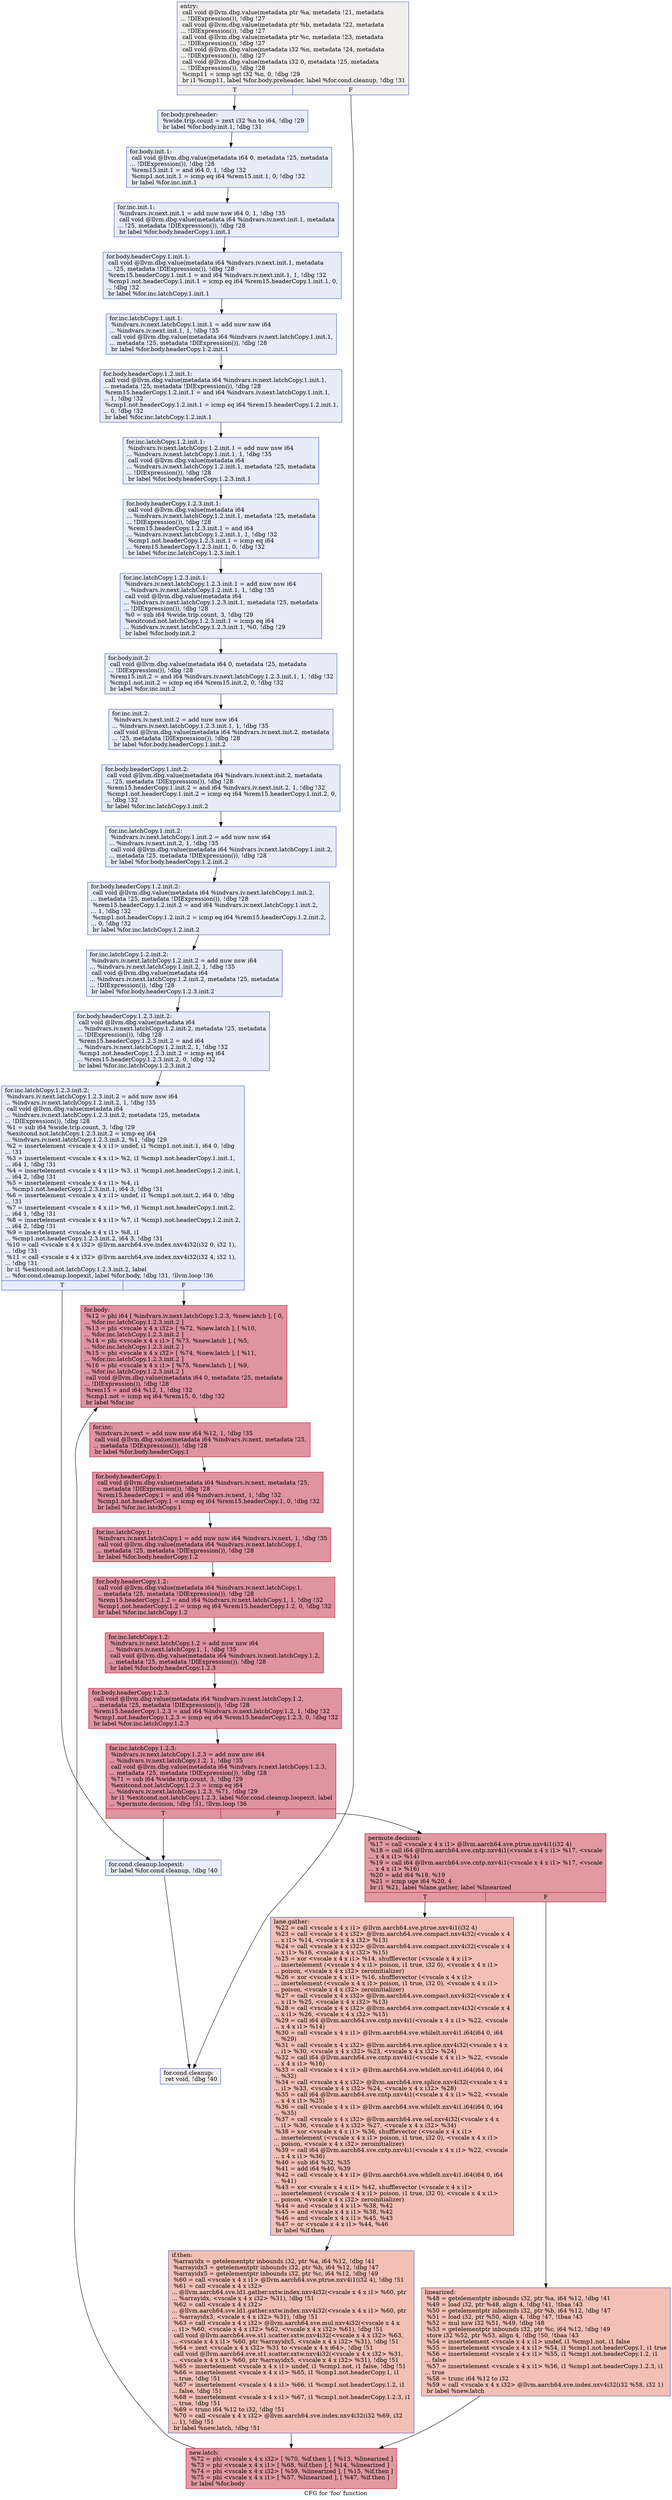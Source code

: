 digraph "CFG for 'foo' function" {
	label="CFG for 'foo' function";

	Node0x56417538d320 [shape=record,color="#3d50c3ff", style=filled, fillcolor="#e0dbd870",label="{entry:\l  call void @llvm.dbg.value(metadata ptr %a, metadata !21, metadata\l... !DIExpression()), !dbg !27\l  call void @llvm.dbg.value(metadata ptr %b, metadata !22, metadata\l... !DIExpression()), !dbg !27\l  call void @llvm.dbg.value(metadata ptr %c, metadata !23, metadata\l... !DIExpression()), !dbg !27\l  call void @llvm.dbg.value(metadata i32 %n, metadata !24, metadata\l... !DIExpression()), !dbg !27\l  call void @llvm.dbg.value(metadata i32 0, metadata !25, metadata\l... !DIExpression()), !dbg !28\l  %cmp11 = icmp sgt i32 %n, 0, !dbg !29\l  br i1 %cmp11, label %for.body.preheader, label %for.cond.cleanup, !dbg !31\l|{<s0>T|<s1>F}}"];
	Node0x56417538d320:s0 -> Node0x56417538f8b0;
	Node0x56417538d320:s1 -> Node0x56417538f9b0;
	Node0x56417538f8b0 [shape=record,color="#3d50c3ff", style=filled, fillcolor="#c7d7f070",label="{for.body.preheader:                               \l  %wide.trip.count = zext i32 %n to i64, !dbg !29\l  br label %for.body.init.1, !dbg !31\l}"];
	Node0x56417538f8b0 -> Node0x564175390340;
	Node0x564175390340 [shape=record,color="#3d50c3ff", style=filled, fillcolor="#c7d7f070",label="{for.body.init.1:                                  \l  call void @llvm.dbg.value(metadata i64 0, metadata !25, metadata\l... !DIExpression()), !dbg !28\l  %rem15.init.1 = and i64 0, 1, !dbg !32\l  %cmp1.not.init.1 = icmp eq i64 %rem15.init.1, 0, !dbg !32\l  br label %for.inc.init.1\l}"];
	Node0x564175390340 -> Node0x564175391b40;
	Node0x564175391b40 [shape=record,color="#3d50c3ff", style=filled, fillcolor="#c7d7f070",label="{for.inc.init.1:                                   \l  %indvars.iv.next.init.1 = add nuw nsw i64 0, 1, !dbg !35\l  call void @llvm.dbg.value(metadata i64 %indvars.iv.next.init.1, metadata\l... !25, metadata !DIExpression()), !dbg !28\l  br label %for.body.headerCopy.1.init.1\l}"];
	Node0x564175391b40 -> Node0x564175392160;
	Node0x564175392160 [shape=record,color="#3d50c3ff", style=filled, fillcolor="#c7d7f070",label="{for.body.headerCopy.1.init.1:                     \l  call void @llvm.dbg.value(metadata i64 %indvars.iv.next.init.1, metadata\l... !25, metadata !DIExpression()), !dbg !28\l  %rem15.headerCopy.1.init.1 = and i64 %indvars.iv.next.init.1, 1, !dbg !32\l  %cmp1.not.headerCopy.1.init.1 = icmp eq i64 %rem15.headerCopy.1.init.1, 0,\l... !dbg !32\l  br label %for.inc.latchCopy.1.init.1\l}"];
	Node0x564175392160 -> Node0x564175392590;
	Node0x564175392590 [shape=record,color="#3d50c3ff", style=filled, fillcolor="#c7d7f070",label="{for.inc.latchCopy.1.init.1:                       \l  %indvars.iv.next.latchCopy.1.init.1 = add nuw nsw i64\l... %indvars.iv.next.init.1, 1, !dbg !35\l  call void @llvm.dbg.value(metadata i64 %indvars.iv.next.latchCopy.1.init.1,\l... metadata !25, metadata !DIExpression()), !dbg !28\l  br label %for.body.headerCopy.1.2.init.1\l}"];
	Node0x564175392590 -> Node0x564175392f40;
	Node0x564175392f40 [shape=record,color="#3d50c3ff", style=filled, fillcolor="#c7d7f070",label="{for.body.headerCopy.1.2.init.1:                   \l  call void @llvm.dbg.value(metadata i64 %indvars.iv.next.latchCopy.1.init.1,\l... metadata !25, metadata !DIExpression()), !dbg !28\l  %rem15.headerCopy.1.2.init.1 = and i64 %indvars.iv.next.latchCopy.1.init.1,\l... 1, !dbg !32\l  %cmp1.not.headerCopy.1.2.init.1 = icmp eq i64 %rem15.headerCopy.1.2.init.1,\l... 0, !dbg !32\l  br label %for.inc.latchCopy.1.2.init.1\l}"];
	Node0x564175392f40 -> Node0x564175393340;
	Node0x564175393340 [shape=record,color="#3d50c3ff", style=filled, fillcolor="#c7d7f070",label="{for.inc.latchCopy.1.2.init.1:                     \l  %indvars.iv.next.latchCopy.1.2.init.1 = add nuw nsw i64\l... %indvars.iv.next.latchCopy.1.init.1, 1, !dbg !35\l  call void @llvm.dbg.value(metadata i64\l... %indvars.iv.next.latchCopy.1.2.init.1, metadata !25, metadata\l... !DIExpression()), !dbg !28\l  br label %for.body.headerCopy.1.2.3.init.1\l}"];
	Node0x564175393340 -> Node0x5641753936e0;
	Node0x5641753936e0 [shape=record,color="#3d50c3ff", style=filled, fillcolor="#c7d7f070",label="{for.body.headerCopy.1.2.3.init.1:                 \l  call void @llvm.dbg.value(metadata i64\l... %indvars.iv.next.latchCopy.1.2.init.1, metadata !25, metadata\l... !DIExpression()), !dbg !28\l  %rem15.headerCopy.1.2.3.init.1 = and i64\l... %indvars.iv.next.latchCopy.1.2.init.1, 1, !dbg !32\l  %cmp1.not.headerCopy.1.2.3.init.1 = icmp eq i64\l... %rem15.headerCopy.1.2.3.init.1, 0, !dbg !32\l  br label %for.inc.latchCopy.1.2.3.init.1\l}"];
	Node0x5641753936e0 -> Node0x564175393e50;
	Node0x564175393e50 [shape=record,color="#3d50c3ff", style=filled, fillcolor="#c7d7f070",label="{for.inc.latchCopy.1.2.3.init.1:                   \l  %indvars.iv.next.latchCopy.1.2.3.init.1 = add nuw nsw i64\l... %indvars.iv.next.latchCopy.1.2.init.1, 1, !dbg !35\l  call void @llvm.dbg.value(metadata i64\l... %indvars.iv.next.latchCopy.1.2.3.init.1, metadata !25, metadata\l... !DIExpression()), !dbg !28\l  %0 = sub i64 %wide.trip.count, 3, !dbg !29\l  %exitcond.not.latchCopy.1.2.3.init.1 = icmp eq i64\l... %indvars.iv.next.latchCopy.1.2.3.init.1, %0, !dbg !29\l  br label %for.body.init.2\l}"];
	Node0x564175393e50 -> Node0x564175394360;
	Node0x564175394360 [shape=record,color="#3d50c3ff", style=filled, fillcolor="#c7d7f070",label="{for.body.init.2:                                  \l  call void @llvm.dbg.value(metadata i64 0, metadata !25, metadata\l... !DIExpression()), !dbg !28\l  %rem15.init.2 = and i64 %indvars.iv.next.latchCopy.1.2.3.init.1, 1, !dbg !32\l  %cmp1.not.init.2 = icmp eq i64 %rem15.init.2, 0, !dbg !32\l  br label %for.inc.init.2\l}"];
	Node0x564175394360 -> Node0x564175394690;
	Node0x564175394690 [shape=record,color="#3d50c3ff", style=filled, fillcolor="#c7d7f070",label="{for.inc.init.2:                                   \l  %indvars.iv.next.init.2 = add nuw nsw i64\l... %indvars.iv.next.latchCopy.1.2.3.init.1, 1, !dbg !35\l  call void @llvm.dbg.value(metadata i64 %indvars.iv.next.init.2, metadata\l... !25, metadata !DIExpression()), !dbg !28\l  br label %for.body.headerCopy.1.init.2\l}"];
	Node0x564175394690 -> Node0x564175394a70;
	Node0x564175394a70 [shape=record,color="#3d50c3ff", style=filled, fillcolor="#c7d7f070",label="{for.body.headerCopy.1.init.2:                     \l  call void @llvm.dbg.value(metadata i64 %indvars.iv.next.init.2, metadata\l... !25, metadata !DIExpression()), !dbg !28\l  %rem15.headerCopy.1.init.2 = and i64 %indvars.iv.next.init.2, 1, !dbg !32\l  %cmp1.not.headerCopy.1.init.2 = icmp eq i64 %rem15.headerCopy.1.init.2, 0,\l... !dbg !32\l  br label %for.inc.latchCopy.1.init.2\l}"];
	Node0x564175394a70 -> Node0x564175394ea0;
	Node0x564175394ea0 [shape=record,color="#3d50c3ff", style=filled, fillcolor="#c7d7f070",label="{for.inc.latchCopy.1.init.2:                       \l  %indvars.iv.next.latchCopy.1.init.2 = add nuw nsw i64\l... %indvars.iv.next.init.2, 1, !dbg !35\l  call void @llvm.dbg.value(metadata i64 %indvars.iv.next.latchCopy.1.init.2,\l... metadata !25, metadata !DIExpression()), !dbg !28\l  br label %for.body.headerCopy.1.2.init.2\l}"];
	Node0x564175394ea0 -> Node0x564175395240;
	Node0x564175395240 [shape=record,color="#3d50c3ff", style=filled, fillcolor="#c7d7f070",label="{for.body.headerCopy.1.2.init.2:                   \l  call void @llvm.dbg.value(metadata i64 %indvars.iv.next.latchCopy.1.init.2,\l... metadata !25, metadata !DIExpression()), !dbg !28\l  %rem15.headerCopy.1.2.init.2 = and i64 %indvars.iv.next.latchCopy.1.init.2,\l... 1, !dbg !32\l  %cmp1.not.headerCopy.1.2.init.2 = icmp eq i64 %rem15.headerCopy.1.2.init.2,\l... 0, !dbg !32\l  br label %for.inc.latchCopy.1.2.init.2\l}"];
	Node0x564175395240 -> Node0x564175395640;
	Node0x564175395640 [shape=record,color="#3d50c3ff", style=filled, fillcolor="#c7d7f070",label="{for.inc.latchCopy.1.2.init.2:                     \l  %indvars.iv.next.latchCopy.1.2.init.2 = add nuw nsw i64\l... %indvars.iv.next.latchCopy.1.init.2, 1, !dbg !35\l  call void @llvm.dbg.value(metadata i64\l... %indvars.iv.next.latchCopy.1.2.init.2, metadata !25, metadata\l... !DIExpression()), !dbg !28\l  br label %for.body.headerCopy.1.2.3.init.2\l}"];
	Node0x564175395640 -> Node0x5641753961f0;
	Node0x5641753961f0 [shape=record,color="#3d50c3ff", style=filled, fillcolor="#c7d7f070",label="{for.body.headerCopy.1.2.3.init.2:                 \l  call void @llvm.dbg.value(metadata i64\l... %indvars.iv.next.latchCopy.1.2.init.2, metadata !25, metadata\l... !DIExpression()), !dbg !28\l  %rem15.headerCopy.1.2.3.init.2 = and i64\l... %indvars.iv.next.latchCopy.1.2.init.2, 1, !dbg !32\l  %cmp1.not.headerCopy.1.2.3.init.2 = icmp eq i64\l... %rem15.headerCopy.1.2.3.init.2, 0, !dbg !32\l  br label %for.inc.latchCopy.1.2.3.init.2\l}"];
	Node0x5641753961f0 -> Node0x564175396640;
	Node0x564175396640 [shape=record,color="#3d50c3ff", style=filled, fillcolor="#c7d7f070",label="{for.inc.latchCopy.1.2.3.init.2:                   \l  %indvars.iv.next.latchCopy.1.2.3.init.2 = add nuw nsw i64\l... %indvars.iv.next.latchCopy.1.2.init.2, 1, !dbg !35\l  call void @llvm.dbg.value(metadata i64\l... %indvars.iv.next.latchCopy.1.2.3.init.2, metadata !25, metadata\l... !DIExpression()), !dbg !28\l  %1 = sub i64 %wide.trip.count, 3, !dbg !29\l  %exitcond.not.latchCopy.1.2.3.init.2 = icmp eq i64\l... %indvars.iv.next.latchCopy.1.2.3.init.2, %1, !dbg !29\l  %2 = insertelement \<vscale x 4 x i1\> undef, i1 %cmp1.not.init.1, i64 0, !dbg\l... !31\l  %3 = insertelement \<vscale x 4 x i1\> %2, i1 %cmp1.not.headerCopy.1.init.1,\l... i64 1, !dbg !31\l  %4 = insertelement \<vscale x 4 x i1\> %3, i1 %cmp1.not.headerCopy.1.2.init.1,\l... i64 2, !dbg !31\l  %5 = insertelement \<vscale x 4 x i1\> %4, i1\l... %cmp1.not.headerCopy.1.2.3.init.1, i64 3, !dbg !31\l  %6 = insertelement \<vscale x 4 x i1\> undef, i1 %cmp1.not.init.2, i64 0, !dbg\l... !31\l  %7 = insertelement \<vscale x 4 x i1\> %6, i1 %cmp1.not.headerCopy.1.init.2,\l... i64 1, !dbg !31\l  %8 = insertelement \<vscale x 4 x i1\> %7, i1 %cmp1.not.headerCopy.1.2.init.2,\l... i64 2, !dbg !31\l  %9 = insertelement \<vscale x 4 x i1\> %8, i1\l... %cmp1.not.headerCopy.1.2.3.init.2, i64 3, !dbg !31\l  %10 = call \<vscale x 4 x i32\> @llvm.aarch64.sve.index.nxv4i32(i32 0, i32 1),\l... !dbg !31\l  %11 = call \<vscale x 4 x i32\> @llvm.aarch64.sve.index.nxv4i32(i32 4, i32 1),\l... !dbg !31\l  br i1 %exitcond.not.latchCopy.1.2.3.init.2, label\l... %for.cond.cleanup.loopexit, label %for.body, !dbg !31, !llvm.loop !36\l|{<s0>T|<s1>F}}"];
	Node0x564175396640:s0 -> Node0x564175398060;
	Node0x564175396640:s1 -> Node0x564175398150;
	Node0x564175398060 [shape=record,color="#3d50c3ff", style=filled, fillcolor="#c7d7f070",label="{for.cond.cleanup.loopexit:                        \l  br label %for.cond.cleanup, !dbg !40\l}"];
	Node0x564175398060 -> Node0x56417538f9b0;
	Node0x56417538f9b0 [shape=record,color="#3d50c3ff", style=filled, fillcolor="#e0dbd870",label="{for.cond.cleanup:                                 \l  ret void, !dbg !40\l}"];
	Node0x564175398150 [shape=record,color="#b70d28ff", style=filled, fillcolor="#b70d2870",label="{for.body:                                         \l  %12 = phi i64 [ %indvars.iv.next.latchCopy.1.2.3, %new.latch ], [ 0,\l... %for.inc.latchCopy.1.2.3.init.2 ]\l  %13 = phi \<vscale x 4 x i32\> [ %72, %new.latch ], [ %10,\l... %for.inc.latchCopy.1.2.3.init.2 ]\l  %14 = phi \<vscale x 4 x i1\> [ %73, %new.latch ], [ %5,\l... %for.inc.latchCopy.1.2.3.init.2 ]\l  %15 = phi \<vscale x 4 x i32\> [ %74, %new.latch ], [ %11,\l... %for.inc.latchCopy.1.2.3.init.2 ]\l  %16 = phi \<vscale x 4 x i1\> [ %75, %new.latch ], [ %9,\l... %for.inc.latchCopy.1.2.3.init.2 ]\l  call void @llvm.dbg.value(metadata i64 0, metadata !25, metadata\l... !DIExpression()), !dbg !28\l  %rem15 = and i64 %12, 1, !dbg !32\l  %cmp1.not = icmp eq i64 %rem15, 0, !dbg !32\l  br label %for.inc\l}"];
	Node0x564175398150 -> Node0x564175399340;
	Node0x564175399460 [shape=record,color="#b70d28ff", style=filled, fillcolor="#bb1b2c70",label="{permute.decision:                                 \l  %17 = call \<vscale x 4 x i1\> @llvm.aarch64.sve.ptrue.nxv4i1(i32 4)\l  %18 = call i64 @llvm.aarch64.sve.cntp.nxv4i1(\<vscale x 4 x i1\> %17, \<vscale\l... x 4 x i1\> %14)\l  %19 = call i64 @llvm.aarch64.sve.cntp.nxv4i1(\<vscale x 4 x i1\> %17, \<vscale\l... x 4 x i1\> %16)\l  %20 = add i64 %18, %19\l  %21 = icmp uge i64 %20, 4\l  br i1 %21, label %lane.gather, label %linearized\l|{<s0>T|<s1>F}}"];
	Node0x564175399460:s0 -> Node0x564175399bd0;
	Node0x564175399460:s1 -> Node0x564175399c80;
	Node0x564175399bd0 [shape=record,color="#3d50c3ff", style=filled, fillcolor="#e5705870",label="{lane.gather:                                      \l  %22 = call \<vscale x 4 x i1\> @llvm.aarch64.sve.ptrue.nxv4i1(i32 4)\l  %23 = call \<vscale x 4 x i32\> @llvm.aarch64.sve.compact.nxv4i32(\<vscale x 4\l... x i1\> %14, \<vscale x 4 x i32\> %13)\l  %24 = call \<vscale x 4 x i32\> @llvm.aarch64.sve.compact.nxv4i32(\<vscale x 4\l... x i1\> %16, \<vscale x 4 x i32\> %15)\l  %25 = xor \<vscale x 4 x i1\> %14, shufflevector (\<vscale x 4 x i1\>\l... insertelement (\<vscale x 4 x i1\> poison, i1 true, i32 0), \<vscale x 4 x i1\>\l... poison, \<vscale x 4 x i32\> zeroinitializer)\l  %26 = xor \<vscale x 4 x i1\> %16, shufflevector (\<vscale x 4 x i1\>\l... insertelement (\<vscale x 4 x i1\> poison, i1 true, i32 0), \<vscale x 4 x i1\>\l... poison, \<vscale x 4 x i32\> zeroinitializer)\l  %27 = call \<vscale x 4 x i32\> @llvm.aarch64.sve.compact.nxv4i32(\<vscale x 4\l... x i1\> %25, \<vscale x 4 x i32\> %13)\l  %28 = call \<vscale x 4 x i32\> @llvm.aarch64.sve.compact.nxv4i32(\<vscale x 4\l... x i1\> %26, \<vscale x 4 x i32\> %15)\l  %29 = call i64 @llvm.aarch64.sve.cntp.nxv4i1(\<vscale x 4 x i1\> %22, \<vscale\l... x 4 x i1\> %14)\l  %30 = call \<vscale x 4 x i1\> @llvm.aarch64.sve.whilelt.nxv4i1.i64(i64 0, i64\l... %29)\l  %31 = call \<vscale x 4 x i32\> @llvm.aarch64.sve.splice.nxv4i32(\<vscale x 4 x\l... i1\> %30, \<vscale x 4 x i32\> %23, \<vscale x 4 x i32\> %24)\l  %32 = call i64 @llvm.aarch64.sve.cntp.nxv4i1(\<vscale x 4 x i1\> %22, \<vscale\l... x 4 x i1\> %16)\l  %33 = call \<vscale x 4 x i1\> @llvm.aarch64.sve.whilelt.nxv4i1.i64(i64 0, i64\l... %32)\l  %34 = call \<vscale x 4 x i32\> @llvm.aarch64.sve.splice.nxv4i32(\<vscale x 4 x\l... i1\> %33, \<vscale x 4 x i32\> %24, \<vscale x 4 x i32\> %28)\l  %35 = call i64 @llvm.aarch64.sve.cntp.nxv4i1(\<vscale x 4 x i1\> %22, \<vscale\l... x 4 x i1\> %25)\l  %36 = call \<vscale x 4 x i1\> @llvm.aarch64.sve.whilelt.nxv4i1.i64(i64 0, i64\l... %35)\l  %37 = call \<vscale x 4 x i32\> @llvm.aarch64.sve.sel.nxv4i32(\<vscale x 4 x\l... i1\> %36, \<vscale x 4 x i32\> %27, \<vscale x 4 x i32\> %34)\l  %38 = xor \<vscale x 4 x i1\> %36, shufflevector (\<vscale x 4 x i1\>\l... insertelement (\<vscale x 4 x i1\> poison, i1 true, i32 0), \<vscale x 4 x i1\>\l... poison, \<vscale x 4 x i32\> zeroinitializer)\l  %39 = call i64 @llvm.aarch64.sve.cntp.nxv4i1(\<vscale x 4 x i1\> %22, \<vscale\l... x 4 x i1\> %36)\l  %40 = sub i64 %32, %35\l  %41 = add i64 %40, %39\l  %42 = call \<vscale x 4 x i1\> @llvm.aarch64.sve.whilelt.nxv4i1.i64(i64 0, i64\l... %41)\l  %43 = xor \<vscale x 4 x i1\> %42, shufflevector (\<vscale x 4 x i1\>\l... insertelement (\<vscale x 4 x i1\> poison, i1 true, i32 0), \<vscale x 4 x i1\>\l... poison, \<vscale x 4 x i32\> zeroinitializer)\l  %44 = and \<vscale x 4 x i1\> %38, %42\l  %45 = and \<vscale x 4 x i1\> %38, %42\l  %46 = and \<vscale x 4 x i1\> %45, %43\l  %47 = or \<vscale x 4 x i1\> %44, %46\l  br label %if.then\l}"];
	Node0x564175399bd0 -> Node0x56417539c6c0;
	Node0x564175399c80 [shape=record,color="#3d50c3ff", style=filled, fillcolor="#e5705870",label="{linearized:                                       \l  %48 = getelementptr inbounds i32, ptr %a, i64 %12, !dbg !41\l  %49 = load i32, ptr %48, align 4, !dbg !41, !tbaa !43\l  %50 = getelementptr inbounds i32, ptr %b, i64 %12, !dbg !47\l  %51 = load i32, ptr %50, align 4, !dbg !47, !tbaa !43\l  %52 = mul nsw i32 %51, %49, !dbg !48\l  %53 = getelementptr inbounds i32, ptr %c, i64 %12, !dbg !49\l  store i32 %52, ptr %53, align 4, !dbg !50, !tbaa !43\l  %54 = insertelement \<vscale x 4 x i1\> undef, i1 %cmp1.not, i1 false\l  %55 = insertelement \<vscale x 4 x i1\> %54, i1 %cmp1.not.headerCopy.1, i1 true\l  %56 = insertelement \<vscale x 4 x i1\> %55, i1 %cmp1.not.headerCopy.1.2, i1\l... false\l  %57 = insertelement \<vscale x 4 x i1\> %56, i1 %cmp1.not.headerCopy.1.2.3, i1\l... true\l  %58 = trunc i64 %12 to i32\l  %59 = call \<vscale x 4 x i32\> @llvm.aarch64.sve.index.nxv4i32(i32 %58, i32 1)\l  br label %new.latch\l}"];
	Node0x564175399c80 -> Node0x564175398be0;
	Node0x56417539c6c0 [shape=record,color="#3d50c3ff", style=filled, fillcolor="#e5705870",label="{if.then:                                          \l  %arrayidx = getelementptr inbounds i32, ptr %a, i64 %12, !dbg !41\l  %arrayidx3 = getelementptr inbounds i32, ptr %b, i64 %12, !dbg !47\l  %arrayidx5 = getelementptr inbounds i32, ptr %c, i64 %12, !dbg !49\l  %60 = call \<vscale x 4 x i1\> @llvm.aarch64.sve.ptrue.nxv4i1(i32 4), !dbg !51\l  %61 = call \<vscale x 4 x i32\>\l... @llvm.aarch64.sve.ld1.gather.sxtw.index.nxv4i32(\<vscale x 4 x i1\> %60, ptr\l... %arrayidx, \<vscale x 4 x i32\> %31), !dbg !51\l  %62 = call \<vscale x 4 x i32\>\l... @llvm.aarch64.sve.ld1.gather.sxtw.index.nxv4i32(\<vscale x 4 x i1\> %60, ptr\l... %arrayidx3, \<vscale x 4 x i32\> %31), !dbg !51\l  %63 = call \<vscale x 4 x i32\> @llvm.aarch64.sve.mul.nxv4i32(\<vscale x 4 x\l... i1\> %60, \<vscale x 4 x i32\> %62, \<vscale x 4 x i32\> %61), !dbg !51\l  call void @llvm.aarch64.sve.st1.scatter.sxtw.nxv4i32(\<vscale x 4 x i32\> %63,\l... \<vscale x 4 x i1\> %60, ptr %arrayidx5, \<vscale x 4 x i32\> %31), !dbg !51\l  %64 = zext \<vscale x 4 x i32\> %31 to \<vscale x 4 x i64\>, !dbg !51\l  call void @llvm.aarch64.sve.st1.scatter.sxtw.nxv4i32(\<vscale x 4 x i32\> %31,\l... \<vscale x 4 x i1\> %60, ptr %arrayidx5, \<vscale x 4 x i32\> %31), !dbg !51\l  %65 = insertelement \<vscale x 4 x i1\> undef, i1 %cmp1.not, i1 false, !dbg !51\l  %66 = insertelement \<vscale x 4 x i1\> %65, i1 %cmp1.not.headerCopy.1, i1\l... true, !dbg !51\l  %67 = insertelement \<vscale x 4 x i1\> %66, i1 %cmp1.not.headerCopy.1.2, i1\l... false, !dbg !51\l  %68 = insertelement \<vscale x 4 x i1\> %67, i1 %cmp1.not.headerCopy.1.2.3, i1\l... true, !dbg !51\l  %69 = trunc i64 %12 to i32, !dbg !51\l  %70 = call \<vscale x 4 x i32\> @llvm.aarch64.sve.index.nxv4i32(i32 %69, i32\l... 1), !dbg !51\l  br label %new.latch, !dbg !51\l}"];
	Node0x56417539c6c0 -> Node0x564175398be0;
	Node0x564175399340 [shape=record,color="#b70d28ff", style=filled, fillcolor="#b70d2870",label="{for.inc:                                          \l  %indvars.iv.next = add nuw nsw i64 %12, 1, !dbg !35\l  call void @llvm.dbg.value(metadata i64 %indvars.iv.next, metadata !25,\l... metadata !DIExpression()), !dbg !28\l  br label %for.body.headerCopy.1\l}"];
	Node0x564175399340 -> Node0x5641753a1280;
	Node0x5641753a1280 [shape=record,color="#b70d28ff", style=filled, fillcolor="#b70d2870",label="{for.body.headerCopy.1:                            \l  call void @llvm.dbg.value(metadata i64 %indvars.iv.next, metadata !25,\l... metadata !DIExpression()), !dbg !28\l  %rem15.headerCopy.1 = and i64 %indvars.iv.next, 1, !dbg !32\l  %cmp1.not.headerCopy.1 = icmp eq i64 %rem15.headerCopy.1, 0, !dbg !32\l  br label %for.inc.latchCopy.1\l}"];
	Node0x5641753a1280 -> Node0x5641753a1680;
	Node0x5641753a1680 [shape=record,color="#b70d28ff", style=filled, fillcolor="#b70d2870",label="{for.inc.latchCopy.1:                              \l  %indvars.iv.next.latchCopy.1 = add nuw nsw i64 %indvars.iv.next, 1, !dbg !35\l  call void @llvm.dbg.value(metadata i64 %indvars.iv.next.latchCopy.1,\l... metadata !25, metadata !DIExpression()), !dbg !28\l  br label %for.body.headerCopy.1.2\l}"];
	Node0x5641753a1680 -> Node0x5641753a19a0;
	Node0x5641753a19a0 [shape=record,color="#b70d28ff", style=filled, fillcolor="#b70d2870",label="{for.body.headerCopy.1.2:                          \l  call void @llvm.dbg.value(metadata i64 %indvars.iv.next.latchCopy.1,\l... metadata !25, metadata !DIExpression()), !dbg !28\l  %rem15.headerCopy.1.2 = and i64 %indvars.iv.next.latchCopy.1, 1, !dbg !32\l  %cmp1.not.headerCopy.1.2 = icmp eq i64 %rem15.headerCopy.1.2, 0, !dbg !32\l  br label %for.inc.latchCopy.1.2\l}"];
	Node0x5641753a19a0 -> Node0x5641753a1d40;
	Node0x5641753a1d40 [shape=record,color="#b70d28ff", style=filled, fillcolor="#b70d2870",label="{for.inc.latchCopy.1.2:                            \l  %indvars.iv.next.latchCopy.1.2 = add nuw nsw i64\l... %indvars.iv.next.latchCopy.1, 1, !dbg !35\l  call void @llvm.dbg.value(metadata i64 %indvars.iv.next.latchCopy.1.2,\l... metadata !25, metadata !DIExpression()), !dbg !28\l  br label %for.body.headerCopy.1.2.3\l}"];
	Node0x5641753a1d40 -> Node0x5641753a2060;
	Node0x5641753a2060 [shape=record,color="#b70d28ff", style=filled, fillcolor="#b70d2870",label="{for.body.headerCopy.1.2.3:                        \l  call void @llvm.dbg.value(metadata i64 %indvars.iv.next.latchCopy.1.2,\l... metadata !25, metadata !DIExpression()), !dbg !28\l  %rem15.headerCopy.1.2.3 = and i64 %indvars.iv.next.latchCopy.1.2, 1, !dbg !32\l  %cmp1.not.headerCopy.1.2.3 = icmp eq i64 %rem15.headerCopy.1.2.3, 0, !dbg !32\l  br label %for.inc.latchCopy.1.2.3\l}"];
	Node0x5641753a2060 -> Node0x5641753a2410;
	Node0x5641753a2410 [shape=record,color="#b70d28ff", style=filled, fillcolor="#b70d2870",label="{for.inc.latchCopy.1.2.3:                          \l  %indvars.iv.next.latchCopy.1.2.3 = add nuw nsw i64\l... %indvars.iv.next.latchCopy.1.2, 1, !dbg !35\l  call void @llvm.dbg.value(metadata i64 %indvars.iv.next.latchCopy.1.2.3,\l... metadata !25, metadata !DIExpression()), !dbg !28\l  %71 = sub i64 %wide.trip.count, 3, !dbg !29\l  %exitcond.not.latchCopy.1.2.3 = icmp eq i64\l... %indvars.iv.next.latchCopy.1.2.3, %71, !dbg !29\l  br i1 %exitcond.not.latchCopy.1.2.3, label %for.cond.cleanup.loopexit, label\l... %permute.decision, !dbg !31, !llvm.loop !36\l|{<s0>T|<s1>F}}"];
	Node0x5641753a2410:s0 -> Node0x564175398060;
	Node0x5641753a2410:s1 -> Node0x564175399460;
	Node0x564175398be0 [shape=record,color="#b70d28ff", style=filled, fillcolor="#bb1b2c70",label="{new.latch:                                        \l  %72 = phi \<vscale x 4 x i32\> [ %70, %if.then ], [ %13, %linearized ]\l  %73 = phi \<vscale x 4 x i1\> [ %68, %if.then ], [ %14, %linearized ]\l  %74 = phi \<vscale x 4 x i32\> [ %59, %linearized ], [ %15, %if.then ]\l  %75 = phi \<vscale x 4 x i1\> [ %57, %linearized ], [ %47, %if.then ]\l  br label %for.body\l}"];
	Node0x564175398be0 -> Node0x564175398150;
}
